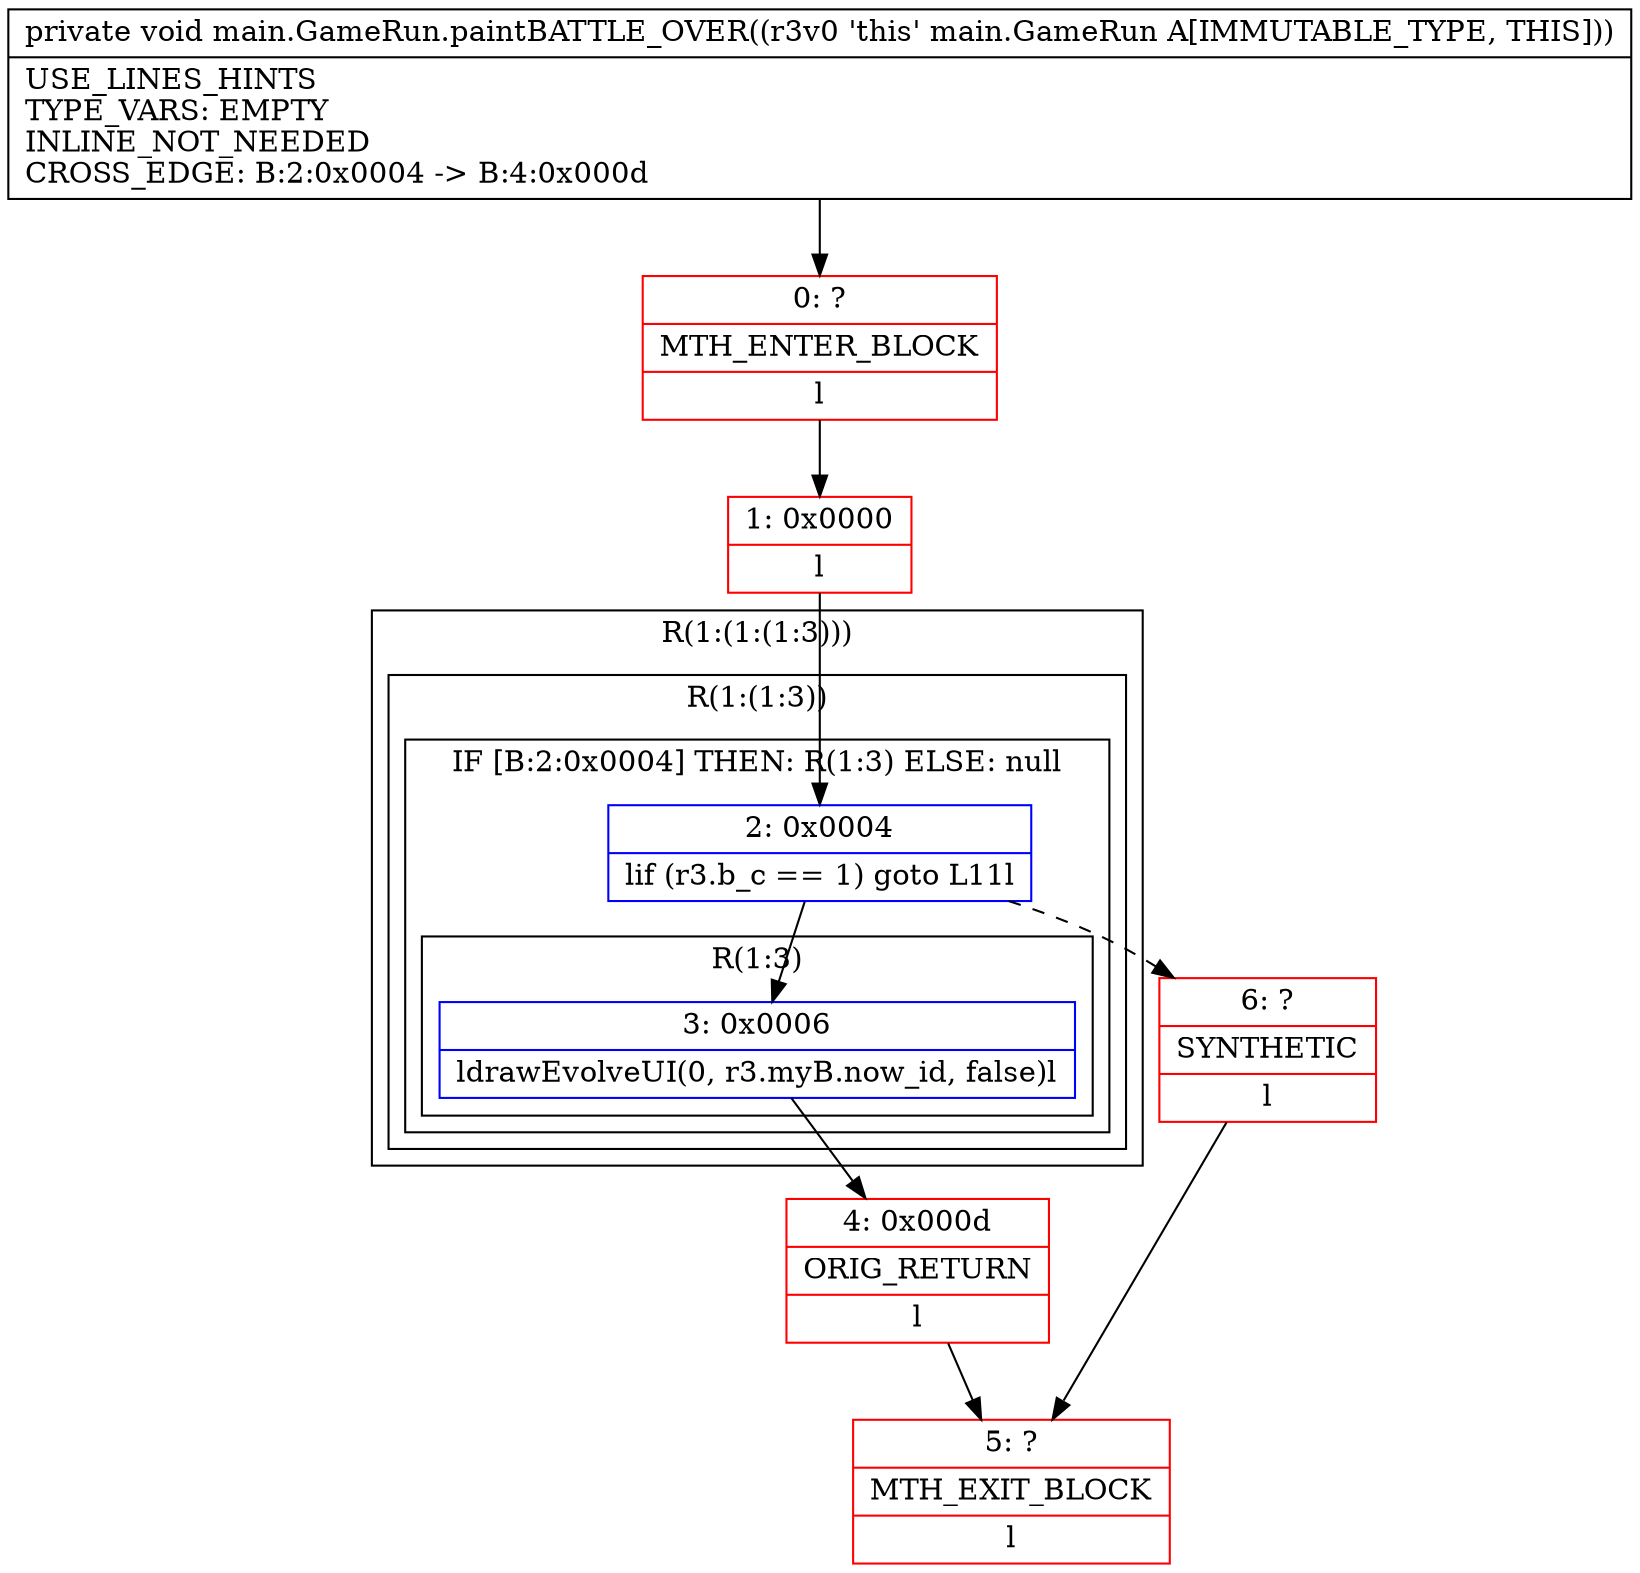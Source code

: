 digraph "CFG formain.GameRun.paintBATTLE_OVER()V" {
subgraph cluster_Region_1553098909 {
label = "R(1:(1:(1:3)))";
node [shape=record,color=blue];
subgraph cluster_Region_344634635 {
label = "R(1:(1:3))";
node [shape=record,color=blue];
subgraph cluster_IfRegion_1916568198 {
label = "IF [B:2:0x0004] THEN: R(1:3) ELSE: null";
node [shape=record,color=blue];
Node_2 [shape=record,label="{2\:\ 0x0004|lif (r3.b_c == 1) goto L11l}"];
subgraph cluster_Region_576498695 {
label = "R(1:3)";
node [shape=record,color=blue];
Node_3 [shape=record,label="{3\:\ 0x0006|ldrawEvolveUI(0, r3.myB.now_id, false)l}"];
}
}
}
}
Node_0 [shape=record,color=red,label="{0\:\ ?|MTH_ENTER_BLOCK\l|l}"];
Node_1 [shape=record,color=red,label="{1\:\ 0x0000|l}"];
Node_4 [shape=record,color=red,label="{4\:\ 0x000d|ORIG_RETURN\l|l}"];
Node_5 [shape=record,color=red,label="{5\:\ ?|MTH_EXIT_BLOCK\l|l}"];
Node_6 [shape=record,color=red,label="{6\:\ ?|SYNTHETIC\l|l}"];
MethodNode[shape=record,label="{private void main.GameRun.paintBATTLE_OVER((r3v0 'this' main.GameRun A[IMMUTABLE_TYPE, THIS]))  | USE_LINES_HINTS\lTYPE_VARS: EMPTY\lINLINE_NOT_NEEDED\lCROSS_EDGE: B:2:0x0004 \-\> B:4:0x000d\l}"];
MethodNode -> Node_0;
Node_2 -> Node_3;
Node_2 -> Node_6[style=dashed];
Node_3 -> Node_4;
Node_0 -> Node_1;
Node_1 -> Node_2;
Node_4 -> Node_5;
Node_6 -> Node_5;
}


